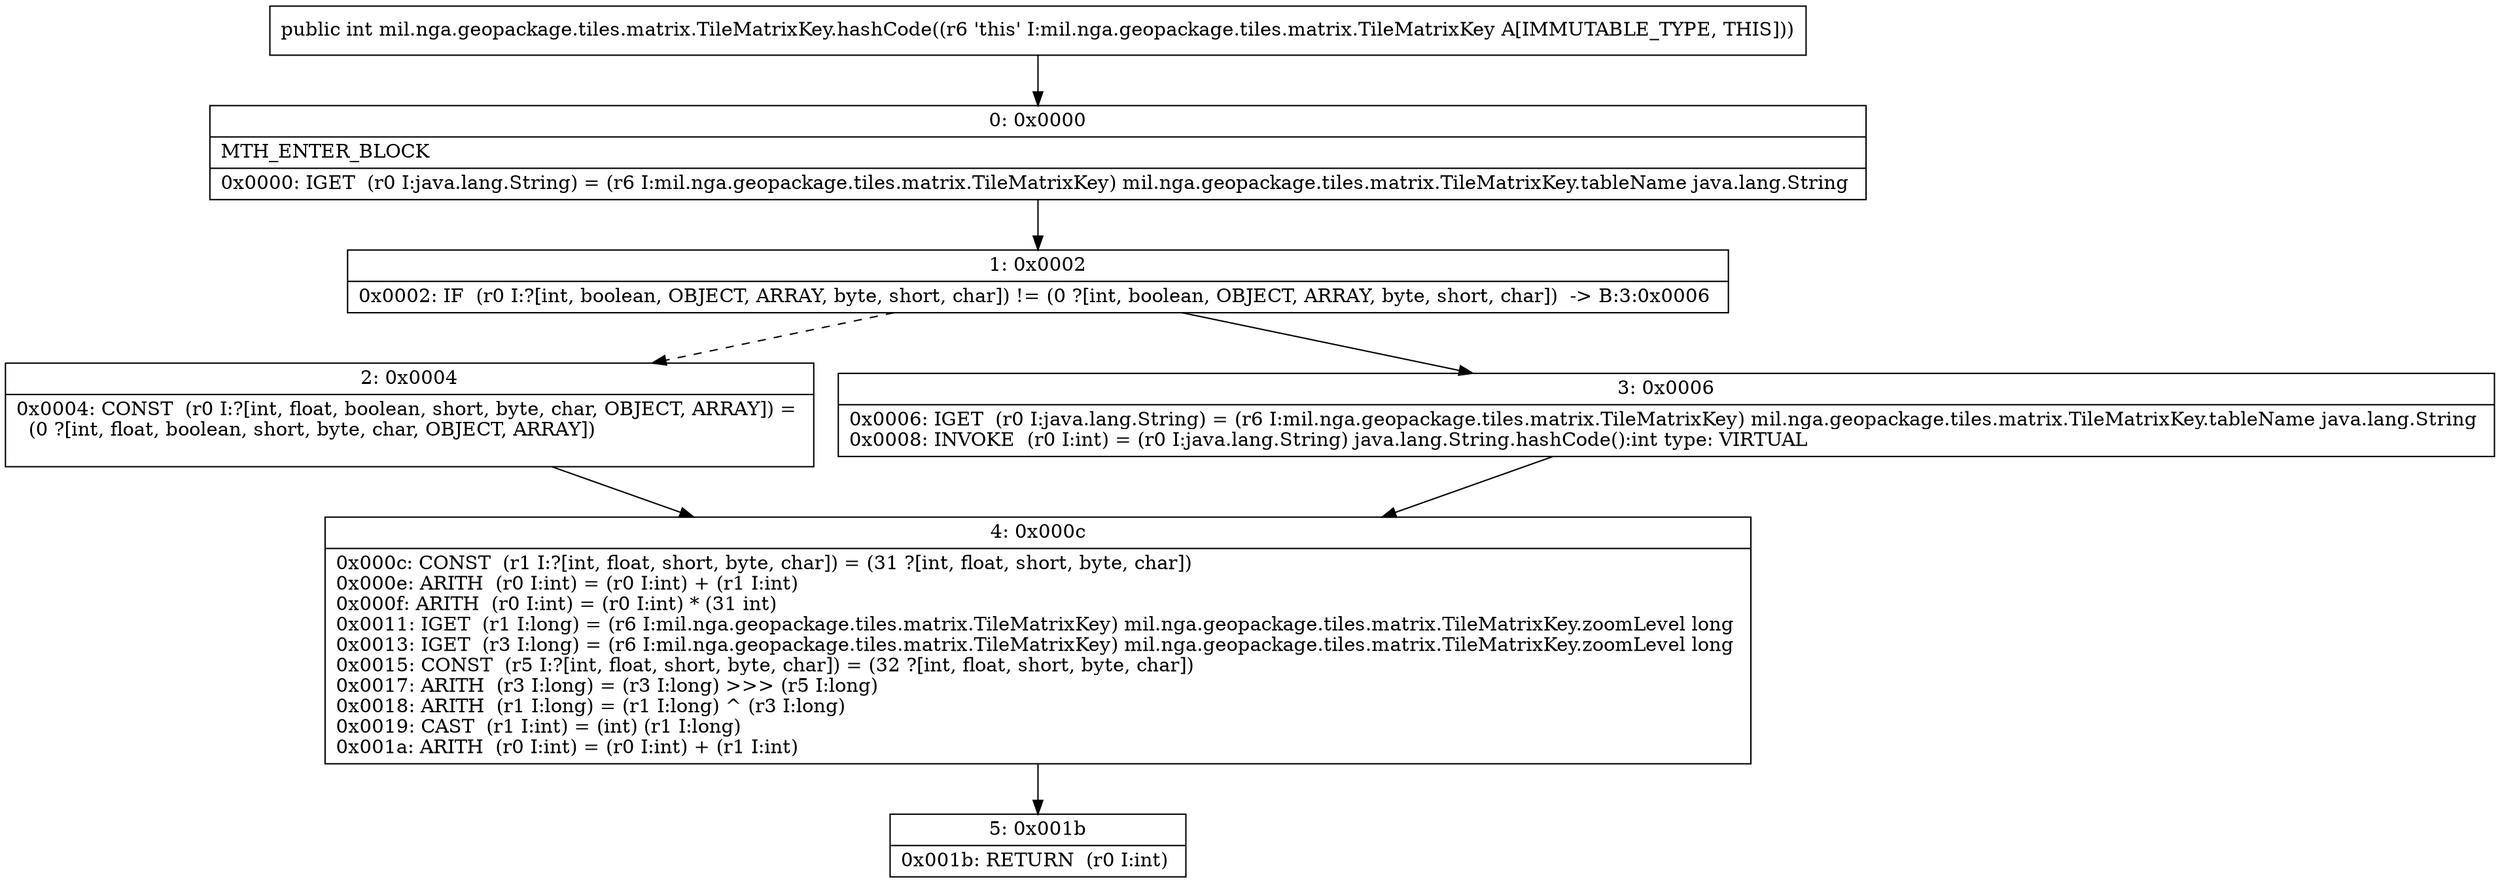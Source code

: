 digraph "CFG formil.nga.geopackage.tiles.matrix.TileMatrixKey.hashCode()I" {
Node_0 [shape=record,label="{0\:\ 0x0000|MTH_ENTER_BLOCK\l|0x0000: IGET  (r0 I:java.lang.String) = (r6 I:mil.nga.geopackage.tiles.matrix.TileMatrixKey) mil.nga.geopackage.tiles.matrix.TileMatrixKey.tableName java.lang.String \l}"];
Node_1 [shape=record,label="{1\:\ 0x0002|0x0002: IF  (r0 I:?[int, boolean, OBJECT, ARRAY, byte, short, char]) != (0 ?[int, boolean, OBJECT, ARRAY, byte, short, char])  \-\> B:3:0x0006 \l}"];
Node_2 [shape=record,label="{2\:\ 0x0004|0x0004: CONST  (r0 I:?[int, float, boolean, short, byte, char, OBJECT, ARRAY]) = \l  (0 ?[int, float, boolean, short, byte, char, OBJECT, ARRAY])\l \l}"];
Node_3 [shape=record,label="{3\:\ 0x0006|0x0006: IGET  (r0 I:java.lang.String) = (r6 I:mil.nga.geopackage.tiles.matrix.TileMatrixKey) mil.nga.geopackage.tiles.matrix.TileMatrixKey.tableName java.lang.String \l0x0008: INVOKE  (r0 I:int) = (r0 I:java.lang.String) java.lang.String.hashCode():int type: VIRTUAL \l}"];
Node_4 [shape=record,label="{4\:\ 0x000c|0x000c: CONST  (r1 I:?[int, float, short, byte, char]) = (31 ?[int, float, short, byte, char]) \l0x000e: ARITH  (r0 I:int) = (r0 I:int) + (r1 I:int) \l0x000f: ARITH  (r0 I:int) = (r0 I:int) * (31 int) \l0x0011: IGET  (r1 I:long) = (r6 I:mil.nga.geopackage.tiles.matrix.TileMatrixKey) mil.nga.geopackage.tiles.matrix.TileMatrixKey.zoomLevel long \l0x0013: IGET  (r3 I:long) = (r6 I:mil.nga.geopackage.tiles.matrix.TileMatrixKey) mil.nga.geopackage.tiles.matrix.TileMatrixKey.zoomLevel long \l0x0015: CONST  (r5 I:?[int, float, short, byte, char]) = (32 ?[int, float, short, byte, char]) \l0x0017: ARITH  (r3 I:long) = (r3 I:long) \>\>\> (r5 I:long) \l0x0018: ARITH  (r1 I:long) = (r1 I:long) ^ (r3 I:long) \l0x0019: CAST  (r1 I:int) = (int) (r1 I:long) \l0x001a: ARITH  (r0 I:int) = (r0 I:int) + (r1 I:int) \l}"];
Node_5 [shape=record,label="{5\:\ 0x001b|0x001b: RETURN  (r0 I:int) \l}"];
MethodNode[shape=record,label="{public int mil.nga.geopackage.tiles.matrix.TileMatrixKey.hashCode((r6 'this' I:mil.nga.geopackage.tiles.matrix.TileMatrixKey A[IMMUTABLE_TYPE, THIS])) }"];
MethodNode -> Node_0;
Node_0 -> Node_1;
Node_1 -> Node_2[style=dashed];
Node_1 -> Node_3;
Node_2 -> Node_4;
Node_3 -> Node_4;
Node_4 -> Node_5;
}

